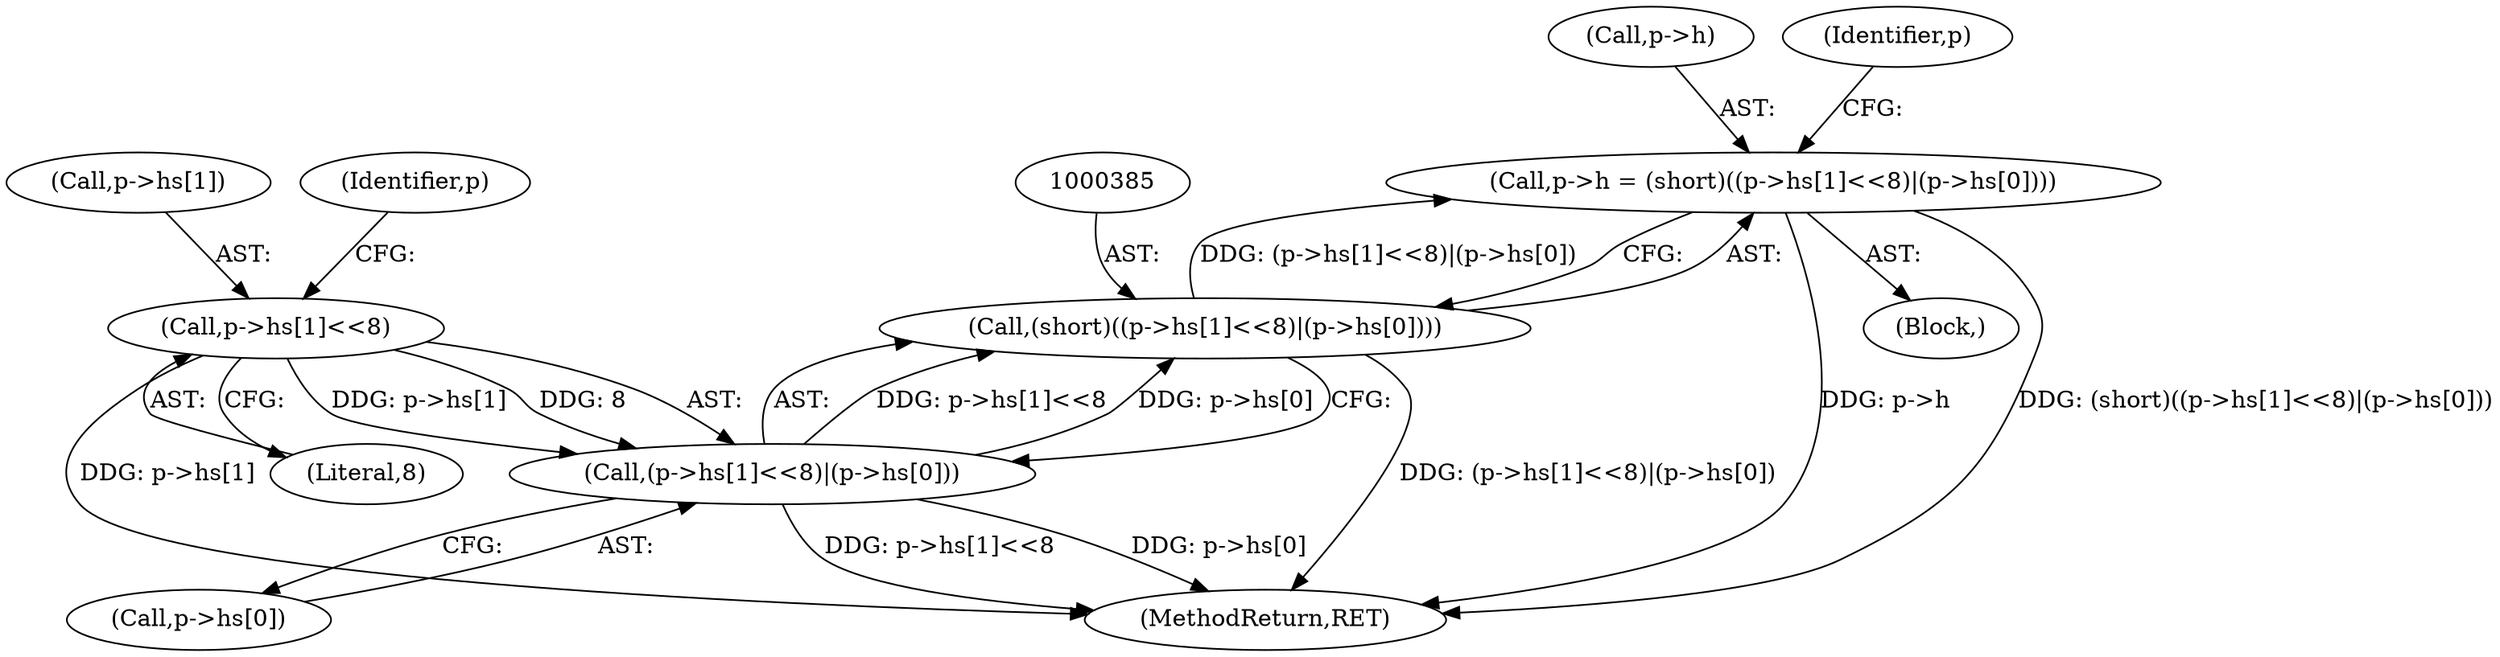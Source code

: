 digraph "0_file_4a284c89d6ef11aca34da65da7d673050a5ea320_2@pointer" {
"1000380" [label="(Call,p->h = (short)((p->hs[1]<<8)|(p->hs[0])))"];
"1000384" [label="(Call,(short)((p->hs[1]<<8)|(p->hs[0])))"];
"1000386" [label="(Call,(p->hs[1]<<8)|(p->hs[0]))"];
"1000387" [label="(Call,p->hs[1]<<8)"];
"1000386" [label="(Call,(p->hs[1]<<8)|(p->hs[0]))"];
"1000388" [label="(Call,p->hs[1])"];
"1000879" [label="(MethodReturn,RET)"];
"1000396" [label="(Identifier,p)"];
"1000380" [label="(Call,p->h = (short)((p->hs[1]<<8)|(p->hs[0])))"];
"1000394" [label="(Call,p->hs[0])"];
"1000387" [label="(Call,p->hs[1]<<8)"];
"1000381" [label="(Call,p->h)"];
"1000384" [label="(Call,(short)((p->hs[1]<<8)|(p->hs[0])))"];
"1000393" [label="(Literal,8)"];
"1000119" [label="(Block,)"];
"1000400" [label="(Identifier,p)"];
"1000380" -> "1000119"  [label="AST: "];
"1000380" -> "1000384"  [label="CFG: "];
"1000381" -> "1000380"  [label="AST: "];
"1000384" -> "1000380"  [label="AST: "];
"1000400" -> "1000380"  [label="CFG: "];
"1000380" -> "1000879"  [label="DDG: (short)((p->hs[1]<<8)|(p->hs[0]))"];
"1000380" -> "1000879"  [label="DDG: p->h"];
"1000384" -> "1000380"  [label="DDG: (p->hs[1]<<8)|(p->hs[0])"];
"1000384" -> "1000386"  [label="CFG: "];
"1000385" -> "1000384"  [label="AST: "];
"1000386" -> "1000384"  [label="AST: "];
"1000384" -> "1000879"  [label="DDG: (p->hs[1]<<8)|(p->hs[0])"];
"1000386" -> "1000384"  [label="DDG: p->hs[1]<<8"];
"1000386" -> "1000384"  [label="DDG: p->hs[0]"];
"1000386" -> "1000394"  [label="CFG: "];
"1000387" -> "1000386"  [label="AST: "];
"1000394" -> "1000386"  [label="AST: "];
"1000386" -> "1000879"  [label="DDG: p->hs[0]"];
"1000386" -> "1000879"  [label="DDG: p->hs[1]<<8"];
"1000387" -> "1000386"  [label="DDG: p->hs[1]"];
"1000387" -> "1000386"  [label="DDG: 8"];
"1000387" -> "1000393"  [label="CFG: "];
"1000388" -> "1000387"  [label="AST: "];
"1000393" -> "1000387"  [label="AST: "];
"1000396" -> "1000387"  [label="CFG: "];
"1000387" -> "1000879"  [label="DDG: p->hs[1]"];
}
